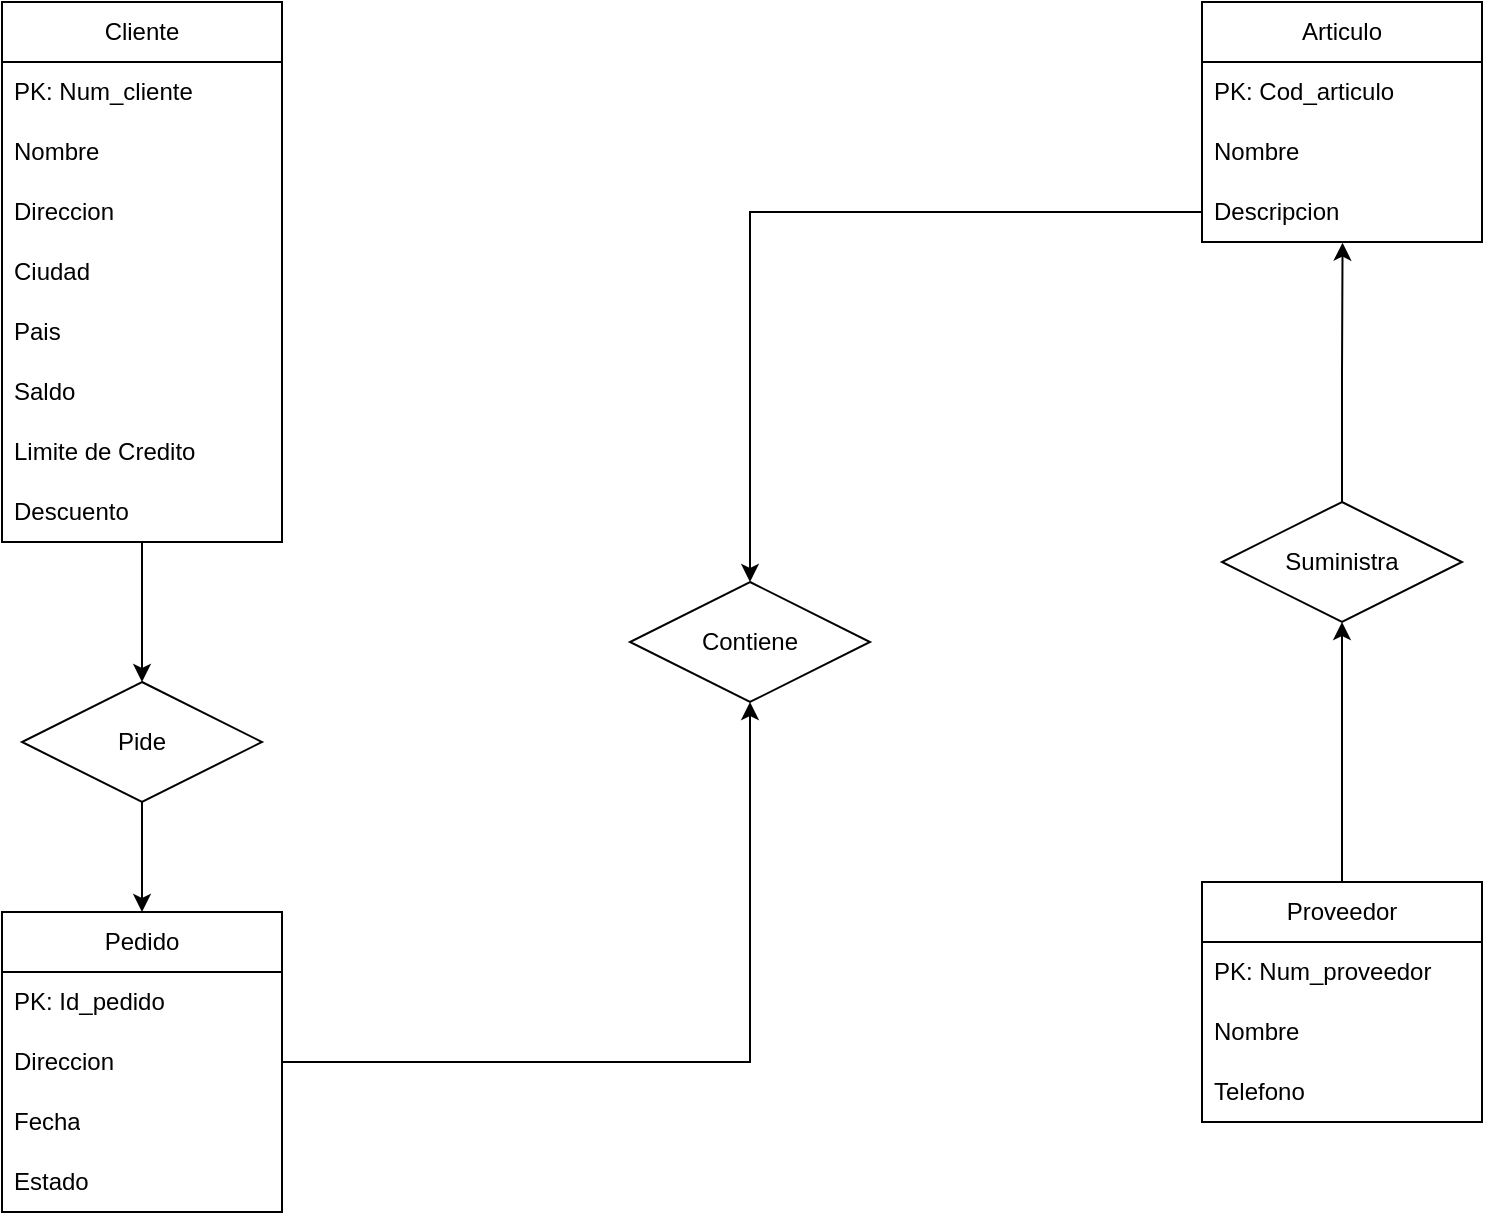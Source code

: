 <mxfile version="23.1.7" type="github">
  <diagram name="Página-1" id="kAnOpgZXaPXEC-2AFAyy">
    <mxGraphModel dx="1180" dy="745" grid="1" gridSize="10" guides="1" tooltips="1" connect="1" arrows="1" fold="1" page="1" pageScale="1" pageWidth="827" pageHeight="1169" math="0" shadow="0">
      <root>
        <mxCell id="0" />
        <mxCell id="1" parent="0" />
        <mxCell id="HW5p817uhVkBrxmgj_0z-40" style="edgeStyle=orthogonalEdgeStyle;rounded=0;orthogonalLoop=1;jettySize=auto;html=1;entryX=0.5;entryY=0;entryDx=0;entryDy=0;" edge="1" parent="1" source="HW5p817uhVkBrxmgj_0z-1" target="HW5p817uhVkBrxmgj_0z-33">
          <mxGeometry relative="1" as="geometry" />
        </mxCell>
        <mxCell id="HW5p817uhVkBrxmgj_0z-1" value="Cliente" style="swimlane;fontStyle=0;childLayout=stackLayout;horizontal=1;startSize=30;horizontalStack=0;resizeParent=1;resizeParentMax=0;resizeLast=0;collapsible=1;marginBottom=0;whiteSpace=wrap;html=1;" vertex="1" parent="1">
          <mxGeometry x="40" y="40" width="140" height="270" as="geometry" />
        </mxCell>
        <mxCell id="HW5p817uhVkBrxmgj_0z-2" value="PK: Num_cliente" style="text;strokeColor=none;fillColor=none;align=left;verticalAlign=middle;spacingLeft=4;spacingRight=4;overflow=hidden;points=[[0,0.5],[1,0.5]];portConstraint=eastwest;rotatable=0;whiteSpace=wrap;html=1;" vertex="1" parent="HW5p817uhVkBrxmgj_0z-1">
          <mxGeometry y="30" width="140" height="30" as="geometry" />
        </mxCell>
        <mxCell id="HW5p817uhVkBrxmgj_0z-3" value="Nombre" style="text;strokeColor=none;fillColor=none;align=left;verticalAlign=middle;spacingLeft=4;spacingRight=4;overflow=hidden;points=[[0,0.5],[1,0.5]];portConstraint=eastwest;rotatable=0;whiteSpace=wrap;html=1;" vertex="1" parent="HW5p817uhVkBrxmgj_0z-1">
          <mxGeometry y="60" width="140" height="30" as="geometry" />
        </mxCell>
        <mxCell id="HW5p817uhVkBrxmgj_0z-4" value="Direccion" style="text;strokeColor=none;fillColor=none;align=left;verticalAlign=middle;spacingLeft=4;spacingRight=4;overflow=hidden;points=[[0,0.5],[1,0.5]];portConstraint=eastwest;rotatable=0;whiteSpace=wrap;html=1;" vertex="1" parent="HW5p817uhVkBrxmgj_0z-1">
          <mxGeometry y="90" width="140" height="30" as="geometry" />
        </mxCell>
        <mxCell id="HW5p817uhVkBrxmgj_0z-5" value="Ciudad" style="text;strokeColor=none;fillColor=none;align=left;verticalAlign=middle;spacingLeft=4;spacingRight=4;overflow=hidden;points=[[0,0.5],[1,0.5]];portConstraint=eastwest;rotatable=0;whiteSpace=wrap;html=1;" vertex="1" parent="HW5p817uhVkBrxmgj_0z-1">
          <mxGeometry y="120" width="140" height="30" as="geometry" />
        </mxCell>
        <mxCell id="HW5p817uhVkBrxmgj_0z-6" value="Pais" style="text;strokeColor=none;fillColor=none;align=left;verticalAlign=middle;spacingLeft=4;spacingRight=4;overflow=hidden;points=[[0,0.5],[1,0.5]];portConstraint=eastwest;rotatable=0;whiteSpace=wrap;html=1;" vertex="1" parent="HW5p817uhVkBrxmgj_0z-1">
          <mxGeometry y="150" width="140" height="30" as="geometry" />
        </mxCell>
        <mxCell id="HW5p817uhVkBrxmgj_0z-7" value="Saldo" style="text;strokeColor=none;fillColor=none;align=left;verticalAlign=middle;spacingLeft=4;spacingRight=4;overflow=hidden;points=[[0,0.5],[1,0.5]];portConstraint=eastwest;rotatable=0;whiteSpace=wrap;html=1;" vertex="1" parent="HW5p817uhVkBrxmgj_0z-1">
          <mxGeometry y="180" width="140" height="30" as="geometry" />
        </mxCell>
        <mxCell id="HW5p817uhVkBrxmgj_0z-8" value="Limite de Credito" style="text;strokeColor=none;fillColor=none;align=left;verticalAlign=middle;spacingLeft=4;spacingRight=4;overflow=hidden;points=[[0,0.5],[1,0.5]];portConstraint=eastwest;rotatable=0;whiteSpace=wrap;html=1;" vertex="1" parent="HW5p817uhVkBrxmgj_0z-1">
          <mxGeometry y="210" width="140" height="30" as="geometry" />
        </mxCell>
        <mxCell id="HW5p817uhVkBrxmgj_0z-9" value="Descuento" style="text;strokeColor=none;fillColor=none;align=left;verticalAlign=middle;spacingLeft=4;spacingRight=4;overflow=hidden;points=[[0,0.5],[1,0.5]];portConstraint=eastwest;rotatable=0;whiteSpace=wrap;html=1;" vertex="1" parent="HW5p817uhVkBrxmgj_0z-1">
          <mxGeometry y="240" width="140" height="30" as="geometry" />
        </mxCell>
        <mxCell id="HW5p817uhVkBrxmgj_0z-10" value="Articulo" style="swimlane;fontStyle=0;childLayout=stackLayout;horizontal=1;startSize=30;horizontalStack=0;resizeParent=1;resizeParentMax=0;resizeLast=0;collapsible=1;marginBottom=0;whiteSpace=wrap;html=1;" vertex="1" parent="1">
          <mxGeometry x="640" y="40" width="140" height="120" as="geometry" />
        </mxCell>
        <mxCell id="HW5p817uhVkBrxmgj_0z-11" value="PK: Cod_articulo" style="text;strokeColor=none;fillColor=none;align=left;verticalAlign=middle;spacingLeft=4;spacingRight=4;overflow=hidden;points=[[0,0.5],[1,0.5]];portConstraint=eastwest;rotatable=0;whiteSpace=wrap;html=1;" vertex="1" parent="HW5p817uhVkBrxmgj_0z-10">
          <mxGeometry y="30" width="140" height="30" as="geometry" />
        </mxCell>
        <mxCell id="HW5p817uhVkBrxmgj_0z-12" value="Nombre" style="text;strokeColor=none;fillColor=none;align=left;verticalAlign=middle;spacingLeft=4;spacingRight=4;overflow=hidden;points=[[0,0.5],[1,0.5]];portConstraint=eastwest;rotatable=0;whiteSpace=wrap;html=1;" vertex="1" parent="HW5p817uhVkBrxmgj_0z-10">
          <mxGeometry y="60" width="140" height="30" as="geometry" />
        </mxCell>
        <mxCell id="HW5p817uhVkBrxmgj_0z-13" value="Descripcion" style="text;strokeColor=none;fillColor=none;align=left;verticalAlign=middle;spacingLeft=4;spacingRight=4;overflow=hidden;points=[[0,0.5],[1,0.5]];portConstraint=eastwest;rotatable=0;whiteSpace=wrap;html=1;" vertex="1" parent="HW5p817uhVkBrxmgj_0z-10">
          <mxGeometry y="90" width="140" height="30" as="geometry" />
        </mxCell>
        <mxCell id="HW5p817uhVkBrxmgj_0z-19" value="Pedido" style="swimlane;fontStyle=0;childLayout=stackLayout;horizontal=1;startSize=30;horizontalStack=0;resizeParent=1;resizeParentMax=0;resizeLast=0;collapsible=1;marginBottom=0;whiteSpace=wrap;html=1;" vertex="1" parent="1">
          <mxGeometry x="40" y="495" width="140" height="150" as="geometry" />
        </mxCell>
        <mxCell id="HW5p817uhVkBrxmgj_0z-20" value="PK: Id_pedido" style="text;strokeColor=none;fillColor=none;align=left;verticalAlign=middle;spacingLeft=4;spacingRight=4;overflow=hidden;points=[[0,0.5],[1,0.5]];portConstraint=eastwest;rotatable=0;whiteSpace=wrap;html=1;" vertex="1" parent="HW5p817uhVkBrxmgj_0z-19">
          <mxGeometry y="30" width="140" height="30" as="geometry" />
        </mxCell>
        <mxCell id="HW5p817uhVkBrxmgj_0z-22" value="Direccion" style="text;strokeColor=none;fillColor=none;align=left;verticalAlign=middle;spacingLeft=4;spacingRight=4;overflow=hidden;points=[[0,0.5],[1,0.5]];portConstraint=eastwest;rotatable=0;whiteSpace=wrap;html=1;" vertex="1" parent="HW5p817uhVkBrxmgj_0z-19">
          <mxGeometry y="60" width="140" height="30" as="geometry" />
        </mxCell>
        <mxCell id="HW5p817uhVkBrxmgj_0z-26" value="Fecha" style="text;strokeColor=none;fillColor=none;align=left;verticalAlign=middle;spacingLeft=4;spacingRight=4;overflow=hidden;points=[[0,0.5],[1,0.5]];portConstraint=eastwest;rotatable=0;whiteSpace=wrap;html=1;" vertex="1" parent="HW5p817uhVkBrxmgj_0z-19">
          <mxGeometry y="90" width="140" height="30" as="geometry" />
        </mxCell>
        <mxCell id="HW5p817uhVkBrxmgj_0z-27" value="Estado" style="text;strokeColor=none;fillColor=none;align=left;verticalAlign=middle;spacingLeft=4;spacingRight=4;overflow=hidden;points=[[0,0.5],[1,0.5]];portConstraint=eastwest;rotatable=0;whiteSpace=wrap;html=1;" vertex="1" parent="HW5p817uhVkBrxmgj_0z-19">
          <mxGeometry y="120" width="140" height="30" as="geometry" />
        </mxCell>
        <mxCell id="HW5p817uhVkBrxmgj_0z-36" style="edgeStyle=orthogonalEdgeStyle;rounded=0;orthogonalLoop=1;jettySize=auto;html=1;exitX=0.5;exitY=0;exitDx=0;exitDy=0;entryX=0.5;entryY=1;entryDx=0;entryDy=0;" edge="1" parent="1" source="HW5p817uhVkBrxmgj_0z-28" target="HW5p817uhVkBrxmgj_0z-35">
          <mxGeometry relative="1" as="geometry" />
        </mxCell>
        <mxCell id="HW5p817uhVkBrxmgj_0z-28" value="Proveedor" style="swimlane;fontStyle=0;childLayout=stackLayout;horizontal=1;startSize=30;horizontalStack=0;resizeParent=1;resizeParentMax=0;resizeLast=0;collapsible=1;marginBottom=0;whiteSpace=wrap;html=1;" vertex="1" parent="1">
          <mxGeometry x="640" y="480" width="140" height="120" as="geometry" />
        </mxCell>
        <mxCell id="HW5p817uhVkBrxmgj_0z-29" value="PK: Num_proveedor" style="text;strokeColor=none;fillColor=none;align=left;verticalAlign=middle;spacingLeft=4;spacingRight=4;overflow=hidden;points=[[0,0.5],[1,0.5]];portConstraint=eastwest;rotatable=0;whiteSpace=wrap;html=1;" vertex="1" parent="HW5p817uhVkBrxmgj_0z-28">
          <mxGeometry y="30" width="140" height="30" as="geometry" />
        </mxCell>
        <mxCell id="HW5p817uhVkBrxmgj_0z-30" value="Nombre" style="text;strokeColor=none;fillColor=none;align=left;verticalAlign=middle;spacingLeft=4;spacingRight=4;overflow=hidden;points=[[0,0.5],[1,0.5]];portConstraint=eastwest;rotatable=0;whiteSpace=wrap;html=1;" vertex="1" parent="HW5p817uhVkBrxmgj_0z-28">
          <mxGeometry y="60" width="140" height="30" as="geometry" />
        </mxCell>
        <mxCell id="HW5p817uhVkBrxmgj_0z-31" value="Telefono" style="text;strokeColor=none;fillColor=none;align=left;verticalAlign=middle;spacingLeft=4;spacingRight=4;overflow=hidden;points=[[0,0.5],[1,0.5]];portConstraint=eastwest;rotatable=0;whiteSpace=wrap;html=1;" vertex="1" parent="HW5p817uhVkBrxmgj_0z-28">
          <mxGeometry y="90" width="140" height="30" as="geometry" />
        </mxCell>
        <mxCell id="HW5p817uhVkBrxmgj_0z-41" style="edgeStyle=orthogonalEdgeStyle;rounded=0;orthogonalLoop=1;jettySize=auto;html=1;exitX=0.5;exitY=1;exitDx=0;exitDy=0;entryX=0.5;entryY=0;entryDx=0;entryDy=0;" edge="1" parent="1" source="HW5p817uhVkBrxmgj_0z-33" target="HW5p817uhVkBrxmgj_0z-19">
          <mxGeometry relative="1" as="geometry" />
        </mxCell>
        <mxCell id="HW5p817uhVkBrxmgj_0z-33" value="Pide" style="shape=rhombus;perimeter=rhombusPerimeter;whiteSpace=wrap;html=1;align=center;" vertex="1" parent="1">
          <mxGeometry x="50" y="380" width="120" height="60" as="geometry" />
        </mxCell>
        <mxCell id="HW5p817uhVkBrxmgj_0z-34" value="Contiene" style="shape=rhombus;perimeter=rhombusPerimeter;whiteSpace=wrap;html=1;align=center;" vertex="1" parent="1">
          <mxGeometry x="354" y="330" width="120" height="60" as="geometry" />
        </mxCell>
        <mxCell id="HW5p817uhVkBrxmgj_0z-35" value="Suministra" style="shape=rhombus;perimeter=rhombusPerimeter;whiteSpace=wrap;html=1;align=center;" vertex="1" parent="1">
          <mxGeometry x="650" y="290" width="120" height="60" as="geometry" />
        </mxCell>
        <mxCell id="HW5p817uhVkBrxmgj_0z-37" style="edgeStyle=orthogonalEdgeStyle;rounded=0;orthogonalLoop=1;jettySize=auto;html=1;exitX=0.5;exitY=0;exitDx=0;exitDy=0;entryX=0.502;entryY=1.011;entryDx=0;entryDy=0;entryPerimeter=0;" edge="1" parent="1" source="HW5p817uhVkBrxmgj_0z-35" target="HW5p817uhVkBrxmgj_0z-13">
          <mxGeometry relative="1" as="geometry" />
        </mxCell>
        <mxCell id="HW5p817uhVkBrxmgj_0z-38" style="edgeStyle=orthogonalEdgeStyle;rounded=0;orthogonalLoop=1;jettySize=auto;html=1;exitX=0;exitY=0.5;exitDx=0;exitDy=0;entryX=0.5;entryY=0;entryDx=0;entryDy=0;" edge="1" parent="1" source="HW5p817uhVkBrxmgj_0z-13" target="HW5p817uhVkBrxmgj_0z-34">
          <mxGeometry relative="1" as="geometry" />
        </mxCell>
        <mxCell id="HW5p817uhVkBrxmgj_0z-39" style="edgeStyle=orthogonalEdgeStyle;rounded=0;orthogonalLoop=1;jettySize=auto;html=1;exitX=1;exitY=0.5;exitDx=0;exitDy=0;entryX=0.5;entryY=1;entryDx=0;entryDy=0;" edge="1" parent="1" source="HW5p817uhVkBrxmgj_0z-22" target="HW5p817uhVkBrxmgj_0z-34">
          <mxGeometry relative="1" as="geometry" />
        </mxCell>
      </root>
    </mxGraphModel>
  </diagram>
</mxfile>
